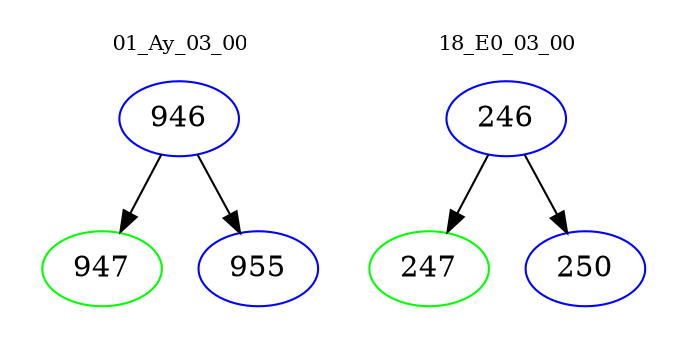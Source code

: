 digraph{
subgraph cluster_0 {
color = white
label = "01_Ay_03_00";
fontsize=10;
T0_946 [label="946", color="blue"]
T0_946 -> T0_947 [color="black"]
T0_947 [label="947", color="green"]
T0_946 -> T0_955 [color="black"]
T0_955 [label="955", color="blue"]
}
subgraph cluster_1 {
color = white
label = "18_E0_03_00";
fontsize=10;
T1_246 [label="246", color="blue"]
T1_246 -> T1_247 [color="black"]
T1_247 [label="247", color="green"]
T1_246 -> T1_250 [color="black"]
T1_250 [label="250", color="blue"]
}
}
